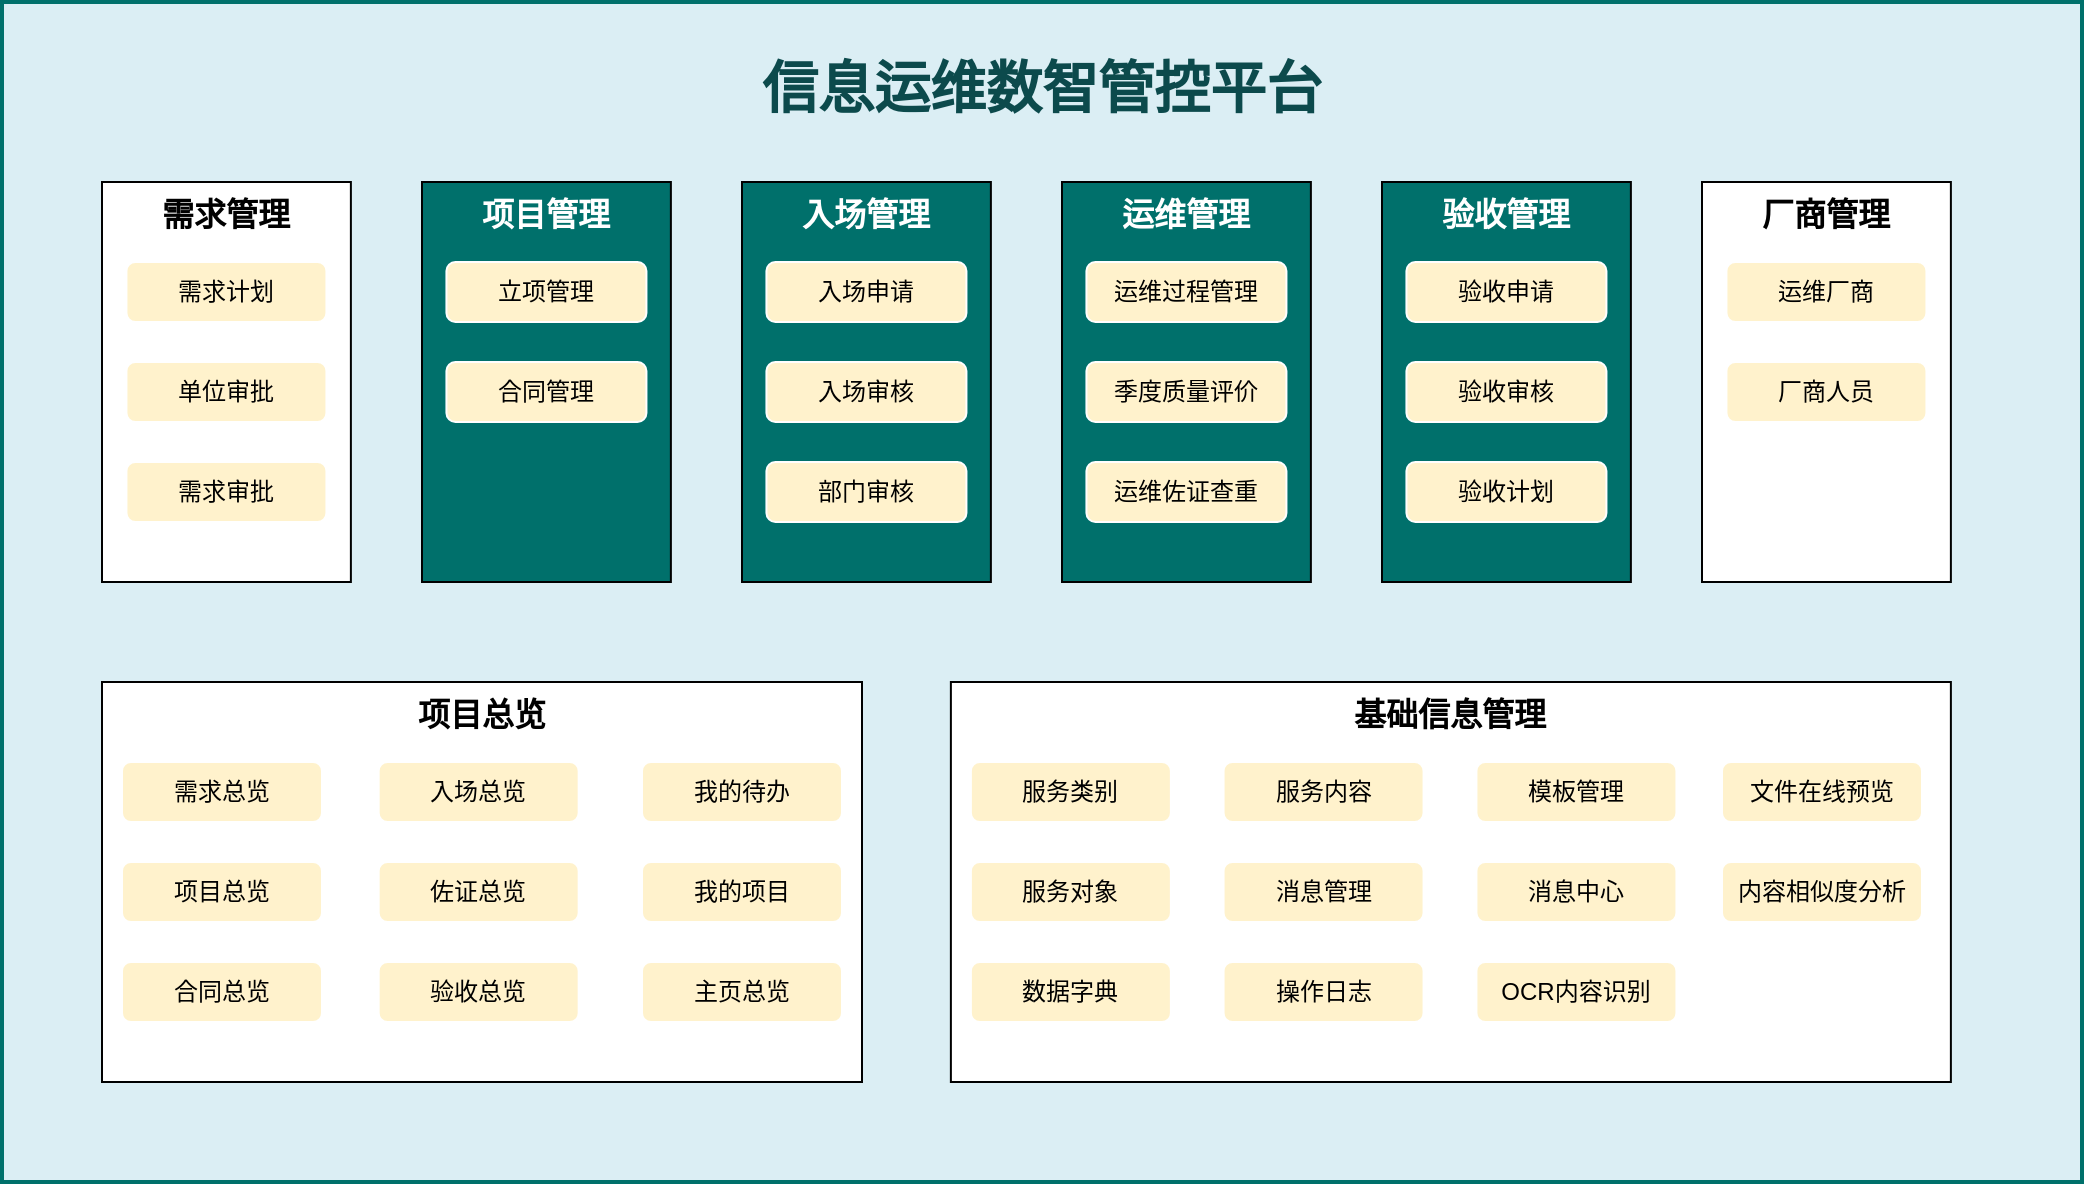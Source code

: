 <mxfile version="24.4.2" type="github">
  <diagram name="第 1 页" id="XF1KvFypPHitMx18pc0W">
    <mxGraphModel dx="2074" dy="1098" grid="1" gridSize="10" guides="1" tooltips="1" connect="1" arrows="1" fold="1" page="1" pageScale="1" pageWidth="1920" pageHeight="1200" math="0" shadow="0">
      <root>
        <mxCell id="0" />
        <mxCell id="1" parent="0" />
        <mxCell id="jqNmJaD87sN4w33C_NmU-1" value="信息运维数智管控平台" style="rounded=0;whiteSpace=wrap;html=1;verticalAlign=top;fontSize=28;spacingTop=20;strokeColor=#00706B;fillColor=#DBEEF4;fontColor=#0C4A4C;fontStyle=1;strokeWidth=2;" parent="1" vertex="1">
          <mxGeometry x="270" y="60" width="1040" height="590" as="geometry" />
        </mxCell>
        <mxCell id="jqNmJaD87sN4w33C_NmU-46" value="项目总览" style="rounded=0;whiteSpace=wrap;html=1;verticalAlign=top;fontSize=16;fillColor=#FFFFFF;fontColor=#000000;fontStyle=1" parent="1" vertex="1">
          <mxGeometry x="320" y="400" width="380" height="200" as="geometry" />
        </mxCell>
        <mxCell id="jqNmJaD87sN4w33C_NmU-47" value="需求总览" style="rounded=1;whiteSpace=wrap;html=1;strokeColor=#FFFFFF;fillColor=#FFF2CC;" parent="1" vertex="1">
          <mxGeometry x="330" y="440" width="100" height="30" as="geometry" />
        </mxCell>
        <mxCell id="jqNmJaD87sN4w33C_NmU-48" value="项目总览" style="rounded=1;whiteSpace=wrap;html=1;strokeColor=#FFFFFF;fillColor=#FFF2CC;" parent="1" vertex="1">
          <mxGeometry x="330" y="490" width="100" height="30" as="geometry" />
        </mxCell>
        <mxCell id="jqNmJaD87sN4w33C_NmU-49" value="合同总览" style="rounded=1;whiteSpace=wrap;html=1;strokeColor=#FFFFFF;fillColor=#FFF2CC;" parent="1" vertex="1">
          <mxGeometry x="330" y="540" width="100" height="30" as="geometry" />
        </mxCell>
        <mxCell id="jqNmJaD87sN4w33C_NmU-53" value="入场总览" style="rounded=1;whiteSpace=wrap;html=1;strokeColor=#FFFFFF;fillColor=#FFF2CC;" parent="1" vertex="1">
          <mxGeometry x="458.33" y="440" width="100" height="30" as="geometry" />
        </mxCell>
        <mxCell id="jqNmJaD87sN4w33C_NmU-54" value="佐证总览" style="rounded=1;whiteSpace=wrap;html=1;strokeColor=#FFFFFF;fillColor=#FFF2CC;" parent="1" vertex="1">
          <mxGeometry x="458.33" y="490" width="100" height="30" as="geometry" />
        </mxCell>
        <mxCell id="jqNmJaD87sN4w33C_NmU-55" value="验收总览" style="rounded=1;whiteSpace=wrap;html=1;strokeColor=#FFFFFF;fillColor=#FFF2CC;" parent="1" vertex="1">
          <mxGeometry x="458.33" y="540" width="100" height="30" as="geometry" />
        </mxCell>
        <mxCell id="jqNmJaD87sN4w33C_NmU-56" value="厂商管理" style="rounded=0;whiteSpace=wrap;html=1;verticalAlign=top;fontSize=16;fillColor=#FFFFFF;fontColor=#000000;fontStyle=1" parent="1" vertex="1">
          <mxGeometry x="1120" y="150" width="124.44" height="200" as="geometry" />
        </mxCell>
        <mxCell id="jqNmJaD87sN4w33C_NmU-57" value="运维厂商" style="rounded=1;whiteSpace=wrap;html=1;strokeColor=#FFFFFF;fillColor=#FFF2CC;" parent="1" vertex="1">
          <mxGeometry x="1132.22" y="190" width="100" height="30" as="geometry" />
        </mxCell>
        <mxCell id="jqNmJaD87sN4w33C_NmU-58" value="厂商人员" style="rounded=1;whiteSpace=wrap;html=1;strokeColor=#FFFFFF;fillColor=#FFF2CC;" parent="1" vertex="1">
          <mxGeometry x="1132.22" y="240" width="100" height="30" as="geometry" />
        </mxCell>
        <mxCell id="jqNmJaD87sN4w33C_NmU-60" value="基础信息管理" style="rounded=0;whiteSpace=wrap;html=1;verticalAlign=top;fontSize=16;fillColor=#FFFFFF;fontColor=#000000;fontStyle=1" parent="1" vertex="1">
          <mxGeometry x="744.44" y="400" width="500" height="200" as="geometry" />
        </mxCell>
        <mxCell id="jqNmJaD87sN4w33C_NmU-61" value="服务类别" style="rounded=1;whiteSpace=wrap;html=1;strokeColor=#FFFFFF;fillColor=#FFF2CC;" parent="1" vertex="1">
          <mxGeometry x="754.44" y="440" width="100" height="30" as="geometry" />
        </mxCell>
        <mxCell id="jqNmJaD87sN4w33C_NmU-62" value="服务对象" style="rounded=1;whiteSpace=wrap;html=1;strokeColor=#FFFFFF;fillColor=#FFF2CC;" parent="1" vertex="1">
          <mxGeometry x="754.44" y="490" width="100" height="30" as="geometry" />
        </mxCell>
        <mxCell id="jqNmJaD87sN4w33C_NmU-63" value="数据字典" style="rounded=1;whiteSpace=wrap;html=1;strokeColor=#FFFFFF;fillColor=#FFF2CC;" parent="1" vertex="1">
          <mxGeometry x="754.44" y="540" width="100" height="30" as="geometry" />
        </mxCell>
        <mxCell id="jqNmJaD87sN4w33C_NmU-64" value="服务内容" style="rounded=1;whiteSpace=wrap;html=1;strokeColor=#FFFFFF;fillColor=#FFF2CC;" parent="1" vertex="1">
          <mxGeometry x="880.78" y="440" width="100" height="30" as="geometry" />
        </mxCell>
        <mxCell id="jqNmJaD87sN4w33C_NmU-65" value="消息管理" style="rounded=1;whiteSpace=wrap;html=1;strokeColor=#FFFFFF;fillColor=#FFF2CC;" parent="1" vertex="1">
          <mxGeometry x="880.78" y="490" width="100" height="30" as="geometry" />
        </mxCell>
        <mxCell id="jqNmJaD87sN4w33C_NmU-66" value="操作日志" style="rounded=1;whiteSpace=wrap;html=1;strokeColor=#FFFFFF;fillColor=#FFF2CC;" parent="1" vertex="1">
          <mxGeometry x="880.78" y="540" width="100" height="30" as="geometry" />
        </mxCell>
        <mxCell id="jqNmJaD87sN4w33C_NmU-67" value="模板管理" style="rounded=1;whiteSpace=wrap;html=1;strokeColor=#FFFFFF;fillColor=#FFF2CC;" parent="1" vertex="1">
          <mxGeometry x="1007.22" y="440" width="100" height="30" as="geometry" />
        </mxCell>
        <mxCell id="jqNmJaD87sN4w33C_NmU-68" value="" style="group;flipH=1;fillColor=#FFFFFF;fontColor=#000000;" parent="1" vertex="1" connectable="0">
          <mxGeometry x="320" y="150" width="124.44" height="200" as="geometry" />
        </mxCell>
        <mxCell id="jqNmJaD87sN4w33C_NmU-11" value="需求管理" style="rounded=0;whiteSpace=wrap;html=1;verticalAlign=top;fontSize=16;fillColor=#FFFFFF;fontColor=#000000;fontStyle=1" parent="jqNmJaD87sN4w33C_NmU-68" vertex="1">
          <mxGeometry x="5.684e-14" width="124.44" height="200" as="geometry" />
        </mxCell>
        <mxCell id="jqNmJaD87sN4w33C_NmU-12" value="需求计划" style="rounded=1;whiteSpace=wrap;html=1;strokeColor=#FFFFFF;fillColor=#FFF2CC;" parent="jqNmJaD87sN4w33C_NmU-68" vertex="1">
          <mxGeometry x="12.22" y="40" width="100" height="30" as="geometry" />
        </mxCell>
        <mxCell id="jqNmJaD87sN4w33C_NmU-13" value="单位审批" style="rounded=1;whiteSpace=wrap;html=1;strokeColor=#FFFFFF;fillColor=#FFF2CC;" parent="jqNmJaD87sN4w33C_NmU-68" vertex="1">
          <mxGeometry x="12.22" y="90" width="100" height="30" as="geometry" />
        </mxCell>
        <mxCell id="jqNmJaD87sN4w33C_NmU-15" value="需求审批" style="rounded=1;whiteSpace=wrap;html=1;strokeColor=#FFFFFF;fillColor=#FFF2CC;" parent="jqNmJaD87sN4w33C_NmU-68" vertex="1">
          <mxGeometry x="12.22" y="140" width="100" height="30" as="geometry" />
        </mxCell>
        <mxCell id="jqNmJaD87sN4w33C_NmU-69" value="" style="group;flipH=1;fillColor=#FFFFFF;fontColor=#000000;" parent="1" vertex="1" connectable="0">
          <mxGeometry x="480" y="150" width="124.44" height="200" as="geometry" />
        </mxCell>
        <mxCell id="jqNmJaD87sN4w33C_NmU-30" value="项目管理" style="rounded=0;whiteSpace=wrap;html=1;verticalAlign=top;fontSize=16;fillColor=#00706B;fontColor=#FFFFFF;fontStyle=1" parent="jqNmJaD87sN4w33C_NmU-69" vertex="1">
          <mxGeometry x="5.684e-14" width="124.44" height="200" as="geometry" />
        </mxCell>
        <mxCell id="jqNmJaD87sN4w33C_NmU-31" value="立项管理" style="rounded=1;whiteSpace=wrap;html=1;strokeColor=#FFFFFF;fillColor=#FFF2CC;" parent="jqNmJaD87sN4w33C_NmU-69" vertex="1">
          <mxGeometry x="12.22" y="40" width="100" height="30" as="geometry" />
        </mxCell>
        <mxCell id="jqNmJaD87sN4w33C_NmU-32" value="合同管理" style="rounded=1;whiteSpace=wrap;html=1;strokeColor=#FFFFFF;fillColor=#FFF2CC;" parent="jqNmJaD87sN4w33C_NmU-69" vertex="1">
          <mxGeometry x="12.22" y="90" width="100" height="30" as="geometry" />
        </mxCell>
        <mxCell id="jqNmJaD87sN4w33C_NmU-70" value="" style="group;flipH=1;fillColor=#FFFFFF;fontColor=#000000;" parent="1" vertex="1" connectable="0">
          <mxGeometry x="640" y="150" width="124.44" height="200" as="geometry" />
        </mxCell>
        <mxCell id="jqNmJaD87sN4w33C_NmU-34" value="入场管理" style="rounded=0;whiteSpace=wrap;html=1;verticalAlign=top;fontSize=16;fillColor=#00706B;fontColor=#FFFFFF;fontStyle=1" parent="jqNmJaD87sN4w33C_NmU-70" vertex="1">
          <mxGeometry x="5.684e-14" width="124.44" height="200" as="geometry" />
        </mxCell>
        <mxCell id="jqNmJaD87sN4w33C_NmU-35" value="入场申请" style="rounded=1;whiteSpace=wrap;html=1;strokeColor=#FFFFFF;fillColor=#FFF2CC;" parent="jqNmJaD87sN4w33C_NmU-70" vertex="1">
          <mxGeometry x="12.22" y="40" width="100" height="30" as="geometry" />
        </mxCell>
        <mxCell id="jqNmJaD87sN4w33C_NmU-36" value="入场审核" style="rounded=1;whiteSpace=wrap;html=1;strokeColor=#FFFFFF;fillColor=#FFF2CC;" parent="jqNmJaD87sN4w33C_NmU-70" vertex="1">
          <mxGeometry x="12.22" y="90" width="100" height="30" as="geometry" />
        </mxCell>
        <mxCell id="jqNmJaD87sN4w33C_NmU-37" value="部门审核" style="rounded=1;whiteSpace=wrap;html=1;strokeColor=#FFFFFF;fillColor=#FFF2CC;" parent="jqNmJaD87sN4w33C_NmU-70" vertex="1">
          <mxGeometry x="12.22" y="140" width="100" height="30" as="geometry" />
        </mxCell>
        <mxCell id="jqNmJaD87sN4w33C_NmU-71" value="" style="group;flipH=1;fillColor=#FFFFFF;fontColor=#000000;" parent="1" vertex="1" connectable="0">
          <mxGeometry x="800" y="150" width="124.44" height="200" as="geometry" />
        </mxCell>
        <mxCell id="jqNmJaD87sN4w33C_NmU-38" value="运维管理" style="rounded=0;whiteSpace=wrap;html=1;verticalAlign=top;fontSize=16;fillColor=#00706B;fontColor=#FFFFFF;fontStyle=1" parent="jqNmJaD87sN4w33C_NmU-71" vertex="1">
          <mxGeometry x="5.684e-14" width="124.44" height="200" as="geometry" />
        </mxCell>
        <mxCell id="jqNmJaD87sN4w33C_NmU-39" value="运维过程管理" style="rounded=1;whiteSpace=wrap;html=1;strokeColor=#FFFFFF;fillColor=#FFF2CC;" parent="jqNmJaD87sN4w33C_NmU-71" vertex="1">
          <mxGeometry x="12.22" y="40" width="100" height="30" as="geometry" />
        </mxCell>
        <mxCell id="jqNmJaD87sN4w33C_NmU-40" value="季度质量评价" style="rounded=1;whiteSpace=wrap;html=1;strokeColor=#FFFFFF;fillColor=#FFF2CC;" parent="jqNmJaD87sN4w33C_NmU-71" vertex="1">
          <mxGeometry x="12.22" y="90" width="100" height="30" as="geometry" />
        </mxCell>
        <mxCell id="jqNmJaD87sN4w33C_NmU-41" value="运维佐证查重" style="rounded=1;whiteSpace=wrap;html=1;strokeColor=#FFFFFF;fillColor=#FFF2CC;" parent="jqNmJaD87sN4w33C_NmU-71" vertex="1">
          <mxGeometry x="12.22" y="140" width="100" height="30" as="geometry" />
        </mxCell>
        <mxCell id="jqNmJaD87sN4w33C_NmU-72" value="" style="group;flipH=1;fillColor=#FFFFFF;fontColor=#000000;" parent="1" vertex="1" connectable="0">
          <mxGeometry x="960" y="150" width="124.44" height="200" as="geometry" />
        </mxCell>
        <mxCell id="jqNmJaD87sN4w33C_NmU-42" value="验收管理" style="rounded=0;whiteSpace=wrap;html=1;verticalAlign=top;fontSize=16;fillColor=#00706B;fontColor=#FFFFFF;fontStyle=1" parent="jqNmJaD87sN4w33C_NmU-72" vertex="1">
          <mxGeometry x="5.684e-14" width="124.44" height="200" as="geometry" />
        </mxCell>
        <mxCell id="jqNmJaD87sN4w33C_NmU-43" value="验收申请" style="rounded=1;whiteSpace=wrap;html=1;strokeColor=#FFFFFF;fillColor=#FFF2CC;" parent="jqNmJaD87sN4w33C_NmU-72" vertex="1">
          <mxGeometry x="12.22" y="40" width="100" height="30" as="geometry" />
        </mxCell>
        <mxCell id="jqNmJaD87sN4w33C_NmU-44" value="验收审核" style="rounded=1;whiteSpace=wrap;html=1;strokeColor=#FFFFFF;fillColor=#FFF2CC;" parent="jqNmJaD87sN4w33C_NmU-72" vertex="1">
          <mxGeometry x="12.22" y="90" width="100" height="30" as="geometry" />
        </mxCell>
        <mxCell id="jqNmJaD87sN4w33C_NmU-45" value="验收计划" style="rounded=1;whiteSpace=wrap;html=1;strokeColor=#FFFFFF;fillColor=#FFF2CC;" parent="jqNmJaD87sN4w33C_NmU-72" vertex="1">
          <mxGeometry x="12.22" y="140" width="100" height="30" as="geometry" />
        </mxCell>
        <mxCell id="ZPZDoE-y58BTpn5kXRTx-1" value="我的待办" style="rounded=1;whiteSpace=wrap;html=1;strokeColor=#FFFFFF;fillColor=#FFF2CC;" parent="1" vertex="1">
          <mxGeometry x="590.0" y="440" width="100" height="30" as="geometry" />
        </mxCell>
        <mxCell id="ZPZDoE-y58BTpn5kXRTx-2" value="消息中心" style="rounded=1;whiteSpace=wrap;html=1;strokeColor=#FFFFFF;fillColor=#FFF2CC;" parent="1" vertex="1">
          <mxGeometry x="1007.22" y="490" width="100" height="30" as="geometry" />
        </mxCell>
        <mxCell id="ZPZDoE-y58BTpn5kXRTx-3" value="主页总览" style="rounded=1;whiteSpace=wrap;html=1;strokeColor=#FFFFFF;fillColor=#FFF2CC;" parent="1" vertex="1">
          <mxGeometry x="590.0" y="540" width="100" height="30" as="geometry" />
        </mxCell>
        <mxCell id="ZPZDoE-y58BTpn5kXRTx-5" value="我的项目" style="rounded=1;whiteSpace=wrap;html=1;strokeColor=#FFFFFF;fillColor=#FFF2CC;" parent="1" vertex="1">
          <mxGeometry x="590.0" y="490" width="100" height="30" as="geometry" />
        </mxCell>
        <mxCell id="ZPZDoE-y58BTpn5kXRTx-6" value="OCR内容识别" style="rounded=1;whiteSpace=wrap;html=1;strokeColor=#FFFFFF;fillColor=#FFF2CC;" parent="1" vertex="1">
          <mxGeometry x="1007.22" y="540" width="100" height="30" as="geometry" />
        </mxCell>
        <mxCell id="ZPZDoE-y58BTpn5kXRTx-7" value="内容相似度分析" style="rounded=1;whiteSpace=wrap;html=1;strokeColor=#FFFFFF;fillColor=#FFF2CC;" parent="1" vertex="1">
          <mxGeometry x="1130" y="490" width="100" height="30" as="geometry" />
        </mxCell>
        <mxCell id="ZPZDoE-y58BTpn5kXRTx-8" value="文件在线预览" style="rounded=1;whiteSpace=wrap;html=1;strokeColor=#FFFFFF;fillColor=#FFF2CC;" parent="1" vertex="1">
          <mxGeometry x="1130" y="440" width="100" height="30" as="geometry" />
        </mxCell>
      </root>
    </mxGraphModel>
  </diagram>
</mxfile>
